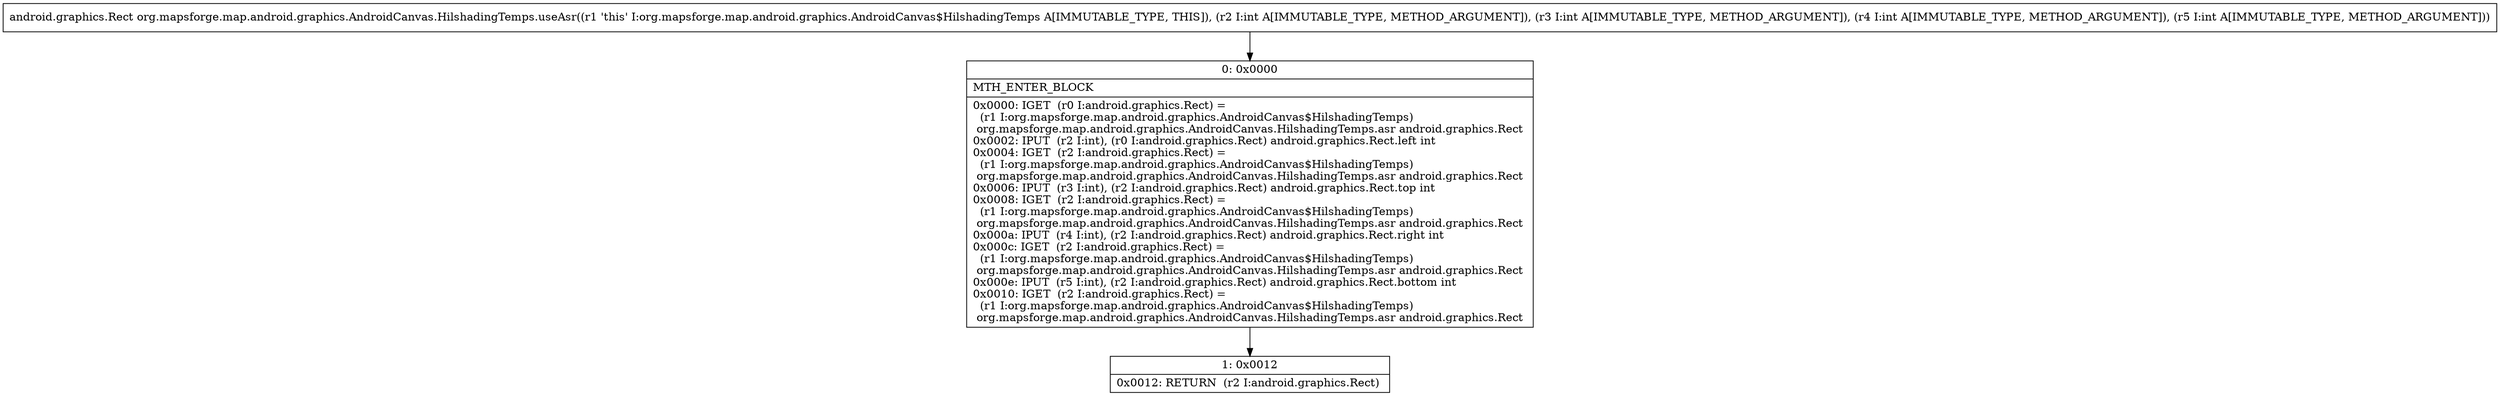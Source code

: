 digraph "CFG fororg.mapsforge.map.android.graphics.AndroidCanvas.HilshadingTemps.useAsr(IIII)Landroid\/graphics\/Rect;" {
Node_0 [shape=record,label="{0\:\ 0x0000|MTH_ENTER_BLOCK\l|0x0000: IGET  (r0 I:android.graphics.Rect) = \l  (r1 I:org.mapsforge.map.android.graphics.AndroidCanvas$HilshadingTemps)\l org.mapsforge.map.android.graphics.AndroidCanvas.HilshadingTemps.asr android.graphics.Rect \l0x0002: IPUT  (r2 I:int), (r0 I:android.graphics.Rect) android.graphics.Rect.left int \l0x0004: IGET  (r2 I:android.graphics.Rect) = \l  (r1 I:org.mapsforge.map.android.graphics.AndroidCanvas$HilshadingTemps)\l org.mapsforge.map.android.graphics.AndroidCanvas.HilshadingTemps.asr android.graphics.Rect \l0x0006: IPUT  (r3 I:int), (r2 I:android.graphics.Rect) android.graphics.Rect.top int \l0x0008: IGET  (r2 I:android.graphics.Rect) = \l  (r1 I:org.mapsforge.map.android.graphics.AndroidCanvas$HilshadingTemps)\l org.mapsforge.map.android.graphics.AndroidCanvas.HilshadingTemps.asr android.graphics.Rect \l0x000a: IPUT  (r4 I:int), (r2 I:android.graphics.Rect) android.graphics.Rect.right int \l0x000c: IGET  (r2 I:android.graphics.Rect) = \l  (r1 I:org.mapsforge.map.android.graphics.AndroidCanvas$HilshadingTemps)\l org.mapsforge.map.android.graphics.AndroidCanvas.HilshadingTemps.asr android.graphics.Rect \l0x000e: IPUT  (r5 I:int), (r2 I:android.graphics.Rect) android.graphics.Rect.bottom int \l0x0010: IGET  (r2 I:android.graphics.Rect) = \l  (r1 I:org.mapsforge.map.android.graphics.AndroidCanvas$HilshadingTemps)\l org.mapsforge.map.android.graphics.AndroidCanvas.HilshadingTemps.asr android.graphics.Rect \l}"];
Node_1 [shape=record,label="{1\:\ 0x0012|0x0012: RETURN  (r2 I:android.graphics.Rect) \l}"];
MethodNode[shape=record,label="{android.graphics.Rect org.mapsforge.map.android.graphics.AndroidCanvas.HilshadingTemps.useAsr((r1 'this' I:org.mapsforge.map.android.graphics.AndroidCanvas$HilshadingTemps A[IMMUTABLE_TYPE, THIS]), (r2 I:int A[IMMUTABLE_TYPE, METHOD_ARGUMENT]), (r3 I:int A[IMMUTABLE_TYPE, METHOD_ARGUMENT]), (r4 I:int A[IMMUTABLE_TYPE, METHOD_ARGUMENT]), (r5 I:int A[IMMUTABLE_TYPE, METHOD_ARGUMENT])) }"];
MethodNode -> Node_0;
Node_0 -> Node_1;
}

